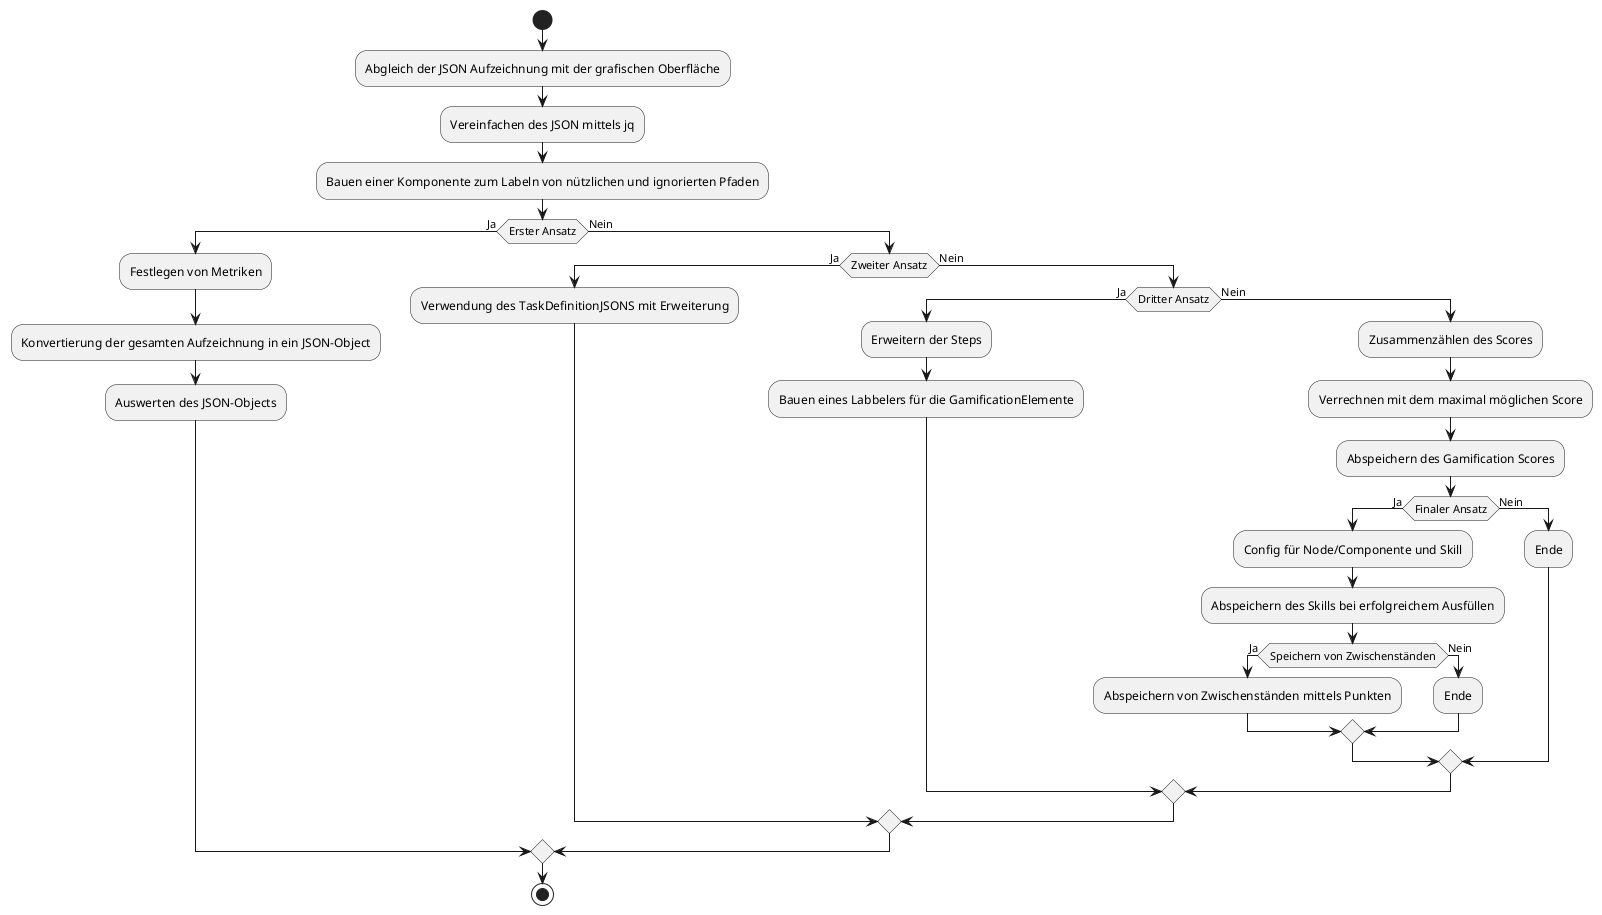 @startuml
start
:Abgleich der JSON Aufzeichnung mit der grafischen Oberfläche;
:Vereinfachen des JSON mittels jq;
:Bauen einer Komponente zum Labeln von nützlichen und ignorierten Pfaden;
if (Erster Ansatz) then (Ja)
  :Festlegen von Metriken;
  :Konvertierung der gesamten Aufzeichnung in ein JSON-Object;
  :Auswerten des JSON-Objects;
else (Nein)
  if (Zweiter Ansatz) then (Ja)
    :Verwendung des TaskDefinitionJSONS mit Erweiterung;
  else (Nein)
    if (Dritter Ansatz) then (Ja)
      :Erweitern der Steps;
      :Bauen eines Labbelers für die GamificationElemente;
    else (Nein)
      :Zusammenzählen des Scores;
      :Verrechnen mit dem maximal möglichen Score;
      :Abspeichern des Gamification Scores;
      if (Finaler Ansatz) then (Ja)
        :Config für Node/Componente und Skill;
        :Abspeichern des Skills bei erfolgreichem Ausfüllen;
        if (Speichern von Zwischenständen) then (Ja)
          :Abspeichern von Zwischenständen mittels Punkten;
        else (Nein)
          :Ende;
        endif
      else (Nein)
        :Ende;
      endif
    endif
  endif
endif
stop
@enduml
